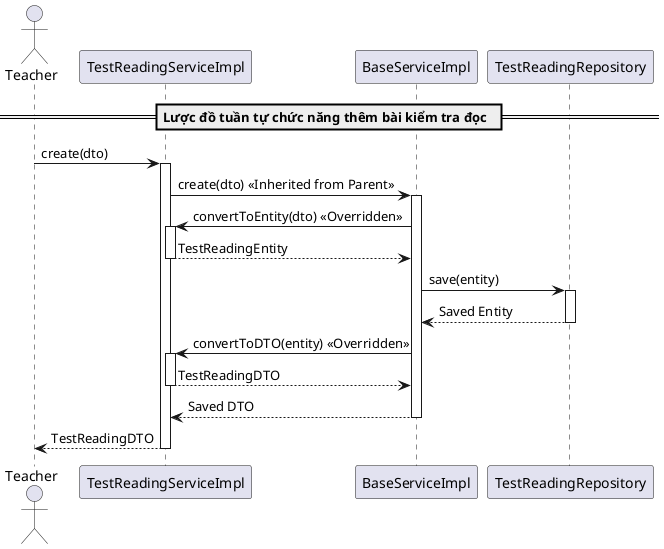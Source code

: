 @startuml createTestReading
actor Teacher
participant "TestReadingServiceImpl" as TestReadingService
participant "BaseServiceImpl" as BaseService
participant "TestReadingRepository" as Repository

== Lược đồ tuần tự chức năng thêm bài kiểm tra đọc  ==
Teacher -> TestReadingService: create(dto)
activate TestReadingService

TestReadingService -> BaseService: create(dto) << Inherited from Parent >>
activate BaseService

BaseService -> TestReadingService: convertToEntity(dto) << Overridden >>
activate TestReadingService
TestReadingService --> BaseService: TestReadingEntity
deactivate TestReadingService

BaseService -> Repository: save(entity)
activate Repository
Repository --> BaseService: Saved Entity
deactivate Repository

BaseService -> TestReadingService: convertToDTO(entity) << Overridden >>
activate TestReadingService
TestReadingService --> BaseService: TestReadingDTO
deactivate TestReadingService

BaseService --> TestReadingService: Saved DTO
deactivate BaseService

TestReadingService --> Teacher: TestReadingDTO
deactivate TestReadingService

@enduml
